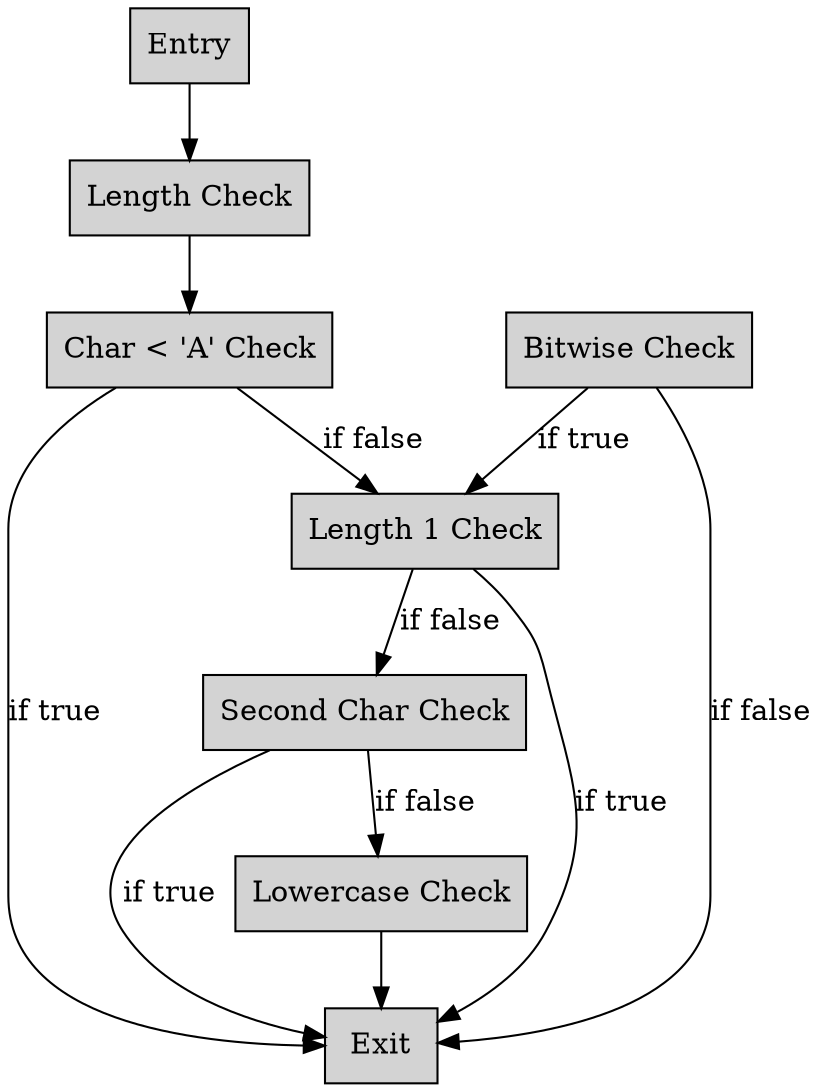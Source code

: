 digraph CFG {
    node [shape=box, style=filled];

    1 [label="Entry"];
    5 [label="Length Check"];
    12 [label="Char < 'A' Check"];
    14 [label="Length 1 Check"];
    16 [label="Second Char Check"];
    22 [label="Lowercase Check"];
    25 [label="Bitwise Check"];
    31 [label="Exit"];

    1 -> 5;
    5 -> 12;
    12 -> 31 [label="if true"];
    12 -> 14 [label="if false"];
    14 -> 31 [label="if true"];
    14 -> 16 [label="if false"];
    16 -> 31 [label="if true"];
    16 -> 22 [label="if false"];
    22 -> 31;
    25 -> 14 [label="if true"];
    25 -> 31 [label="if false"];
}